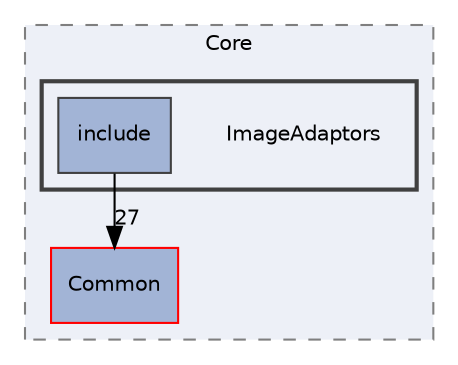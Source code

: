 digraph "ImageAdaptors"
{
 // LATEX_PDF_SIZE
  edge [fontname="Helvetica",fontsize="10",labelfontname="Helvetica",labelfontsize="10"];
  node [fontname="Helvetica",fontsize="10",shape=record];
  compound=true
  subgraph clusterdir_cac7f9cecb9aa42a0bd05452dddd8a21 {
    graph [ bgcolor="#edf0f7", pencolor="grey50", style="filled,dashed,", label="Core", fontname="Helvetica", fontsize="10", URL="dir_cac7f9cecb9aa42a0bd05452dddd8a21.html"]
  dir_d38764bbd2ed2fce86b6f67aad6c8758 [shape=box, label="Common", style="filled,", fillcolor="#a2b4d6", color="red", URL="dir_d38764bbd2ed2fce86b6f67aad6c8758.html"];
  subgraph clusterdir_1e75bd12272b49c47b9336bde0dc64d8 {
    graph [ bgcolor="#edf0f7", pencolor="grey25", style="filled,bold,", label="", fontname="Helvetica", fontsize="10", URL="dir_1e75bd12272b49c47b9336bde0dc64d8.html"]
    dir_1e75bd12272b49c47b9336bde0dc64d8 [shape=plaintext, label="ImageAdaptors"];
  dir_0ae691d02c9f01427f72b155ca7f1aa5 [shape=box, label="include", style="filled,", fillcolor="#a2b4d6", color="grey25", URL="dir_0ae691d02c9f01427f72b155ca7f1aa5.html"];
  }
  }
  dir_0ae691d02c9f01427f72b155ca7f1aa5->dir_d38764bbd2ed2fce86b6f67aad6c8758 [headlabel="27", labeldistance=1.5 headhref="dir_000066_000010.html"];
}
